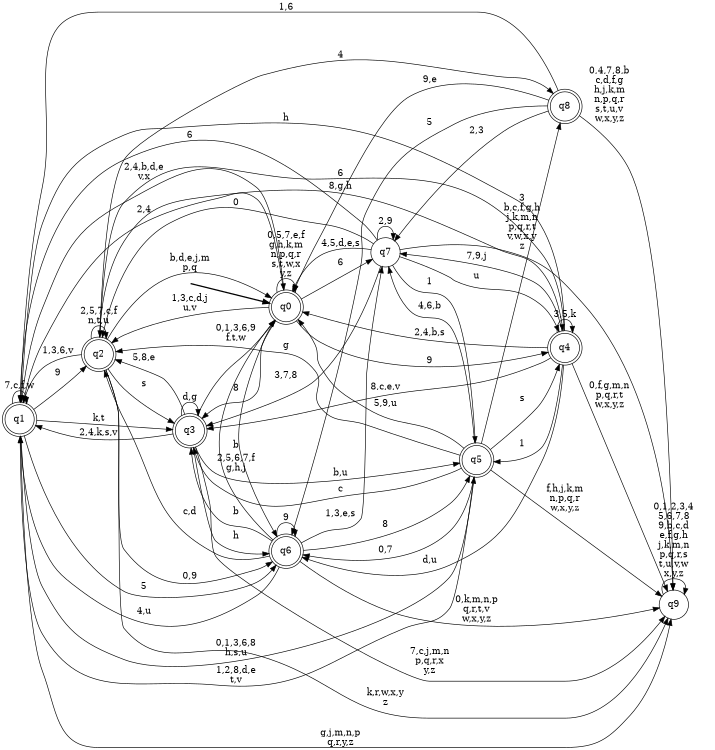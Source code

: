 digraph BlueStar {
__start0 [style = invis, shape = none, label = "", width = 0, height = 0];

rankdir=LR;
size="8,5";

s0 [style="rounded,filled", color="black", fillcolor="white" shape="doublecircle", label="q0"];
s1 [style="rounded,filled", color="black", fillcolor="white" shape="doublecircle", label="q1"];
s2 [style="rounded,filled", color="black", fillcolor="white" shape="doublecircle", label="q2"];
s3 [style="rounded,filled", color="black", fillcolor="white" shape="doublecircle", label="q3"];
s4 [style="rounded,filled", color="black", fillcolor="white" shape="doublecircle", label="q4"];
s5 [style="rounded,filled", color="black", fillcolor="white" shape="doublecircle", label="q5"];
s6 [style="rounded,filled", color="black", fillcolor="white" shape="doublecircle", label="q6"];
s7 [style="filled", color="black", fillcolor="white" shape="circle", label="q7"];
s8 [style="rounded,filled", color="black", fillcolor="white" shape="doublecircle", label="q8"];
s9 [style="filled", color="black", fillcolor="white" shape="circle", label="q9"];
subgraph cluster_main { 
	graph [pad=".75", ranksep="0.15", nodesep="0.15"];
	 style=invis; 
	__start0 -> s0 [penwidth=2];
}
s0 -> s0 [label="0,5,7,e,f\ng,h,k,m\nn,p,q,r\ns,t,w,x\ny,z"];
s0 -> s1 [label="2,4"];
s0 -> s2 [label="1,3,c,d,j\nu,v"];
s0 -> s3 [label="8"];
s0 -> s4 [label="9"];
s0 -> s6 [label="b"];
s0 -> s7 [label="6"];
s1 -> s0 [label="2,4,b,d,e\nv,x"];
s1 -> s1 [label="7,c,f,w"];
s1 -> s2 [label="9"];
s1 -> s3 [label="k,t"];
s1 -> s5 [label="0,1,3,6,8\nh,s,u"];
s1 -> s6 [label="5"];
s1 -> s9 [label="g,j,m,n,p\nq,r,y,z"];
s2 -> s0 [label="b,d,e,j,m\np,q"];
s2 -> s1 [label="1,3,6,v"];
s2 -> s2 [label="2,5,7,c,f\nn,t,u"];
s2 -> s3 [label="s"];
s2 -> s4 [label="8,g,h"];
s2 -> s6 [label="0,9"];
s2 -> s8 [label="4"];
s2 -> s9 [label="k,r,w,x,y\nz"];
s3 -> s0 [label="0,1,3,6,9\nf,t,w"];
s3 -> s1 [label="2,4,k,s,v"];
s3 -> s2 [label="5,8,e"];
s3 -> s3 [label="d,g"];
s3 -> s5 [label="b,u"];
s3 -> s6 [label="h"];
s3 -> s9 [label="7,c,j,m,n\np,q,r,x\ny,z"];
s4 -> s0 [label="2,4,b,s"];
s4 -> s1 [label="h"];
s4 -> s2 [label="6"];
s4 -> s3 [label="8,c,e,v"];
s4 -> s4 [label="3,5,k"];
s4 -> s5 [label="1"];
s4 -> s6 [label="d,u"];
s4 -> s7 [label="7,9,j"];
s4 -> s9 [label="0,f,g,m,n\np,q,r,t\nw,x,y,z"];
s5 -> s0 [label="5,9,u"];
s5 -> s1 [label="1,2,8,d,e\nt,v"];
s5 -> s2 [label="g"];
s5 -> s3 [label="c"];
s5 -> s4 [label="s"];
s5 -> s6 [label="0,7"];
s5 -> s7 [label="4,6,b"];
s5 -> s8 [label="3"];
s5 -> s9 [label="f,h,j,k,m\nn,p,q,r\nw,x,y,z"];
s6 -> s0 [label="2,5,6,7,f\ng,h,j"];
s6 -> s1 [label="4,u"];
s6 -> s2 [label="c,d"];
s6 -> s3 [label="b"];
s6 -> s5 [label="8"];
s6 -> s6 [label="9"];
s6 -> s7 [label="1,3,e,s"];
s6 -> s9 [label="0,k,m,n,p\nq,r,t,v\nw,x,y,z"];
s7 -> s0 [label="4,5,d,e,s"];
s7 -> s1 [label="6"];
s7 -> s2 [label="0"];
s7 -> s3 [label="3,7,8"];
s7 -> s4 [label="u"];
s7 -> s5 [label="1"];
s7 -> s7 [label="2,9"];
s7 -> s9 [label="b,c,f,g,h\nj,k,m,n\np,q,r,t\nv,w,x,y\nz"];
s8 -> s0 [label="9,e"];
s8 -> s1 [label="1,6"];
s8 -> s6 [label="5"];
s8 -> s7 [label="2,3"];
s8 -> s9 [label="0,4,7,8,b\nc,d,f,g\nh,j,k,m\nn,p,q,r\ns,t,u,v\nw,x,y,z"];
s9 -> s9 [label="0,1,2,3,4\n5,6,7,8\n9,b,c,d\ne,f,g,h\nj,k,m,n\np,q,r,s\nt,u,v,w\nx,y,z"];

}
